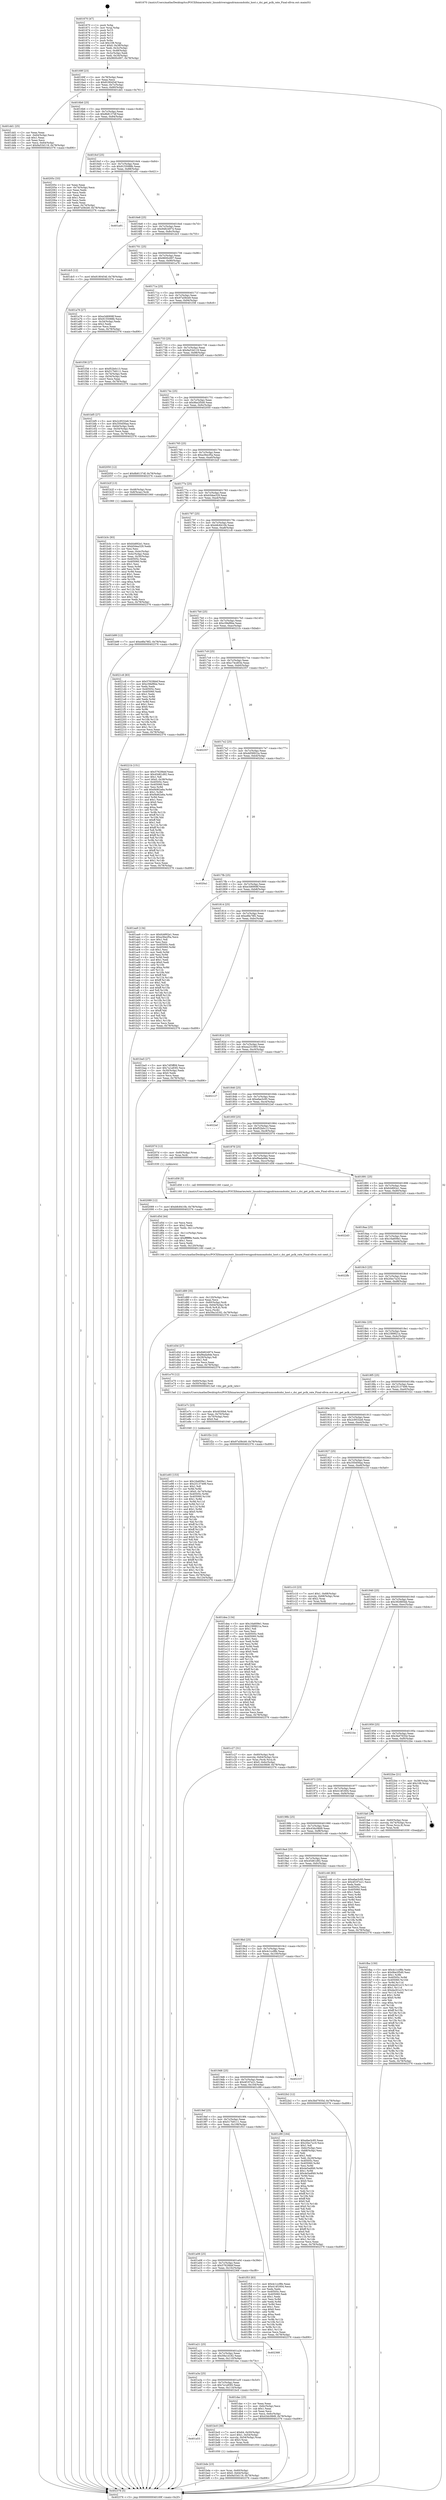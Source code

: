 digraph "0x401670" {
  label = "0x401670 (/mnt/c/Users/mathe/Desktop/tcc/POCII/binaries/extr_linuxdriversgpudrmmsmdsidsi_host.c_dsi_get_pclk_rate_Final-ollvm.out::main(0))"
  labelloc = "t"
  node[shape=record]

  Entry [label="",width=0.3,height=0.3,shape=circle,fillcolor=black,style=filled]
  "0x40169f" [label="{
     0x40169f [23]\l
     | [instrs]\l
     &nbsp;&nbsp;0x40169f \<+3\>: mov -0x78(%rbp),%eax\l
     &nbsp;&nbsp;0x4016a2 \<+2\>: mov %eax,%ecx\l
     &nbsp;&nbsp;0x4016a4 \<+6\>: sub $0x8180454f,%ecx\l
     &nbsp;&nbsp;0x4016aa \<+3\>: mov %eax,-0x7c(%rbp)\l
     &nbsp;&nbsp;0x4016ad \<+3\>: mov %ecx,-0x80(%rbp)\l
     &nbsp;&nbsp;0x4016b0 \<+6\>: je 0000000000401dd1 \<main+0x761\>\l
  }"]
  "0x401dd1" [label="{
     0x401dd1 [25]\l
     | [instrs]\l
     &nbsp;&nbsp;0x401dd1 \<+2\>: xor %eax,%eax\l
     &nbsp;&nbsp;0x401dd3 \<+3\>: mov -0x64(%rbp),%ecx\l
     &nbsp;&nbsp;0x401dd6 \<+3\>: sub $0x1,%eax\l
     &nbsp;&nbsp;0x401dd9 \<+2\>: sub %eax,%ecx\l
     &nbsp;&nbsp;0x401ddb \<+3\>: mov %ecx,-0x64(%rbp)\l
     &nbsp;&nbsp;0x401dde \<+7\>: movl $0x9a53d119,-0x78(%rbp)\l
     &nbsp;&nbsp;0x401de5 \<+5\>: jmp 0000000000402376 \<main+0xd06\>\l
  }"]
  "0x4016b6" [label="{
     0x4016b6 [25]\l
     | [instrs]\l
     &nbsp;&nbsp;0x4016b6 \<+5\>: jmp 00000000004016bb \<main+0x4b\>\l
     &nbsp;&nbsp;0x4016bb \<+3\>: mov -0x7c(%rbp),%eax\l
     &nbsp;&nbsp;0x4016be \<+5\>: sub $0x8b8137df,%eax\l
     &nbsp;&nbsp;0x4016c3 \<+6\>: mov %eax,-0x84(%rbp)\l
     &nbsp;&nbsp;0x4016c9 \<+6\>: je 000000000040205c \<main+0x9ec\>\l
  }"]
  Exit [label="",width=0.3,height=0.3,shape=circle,fillcolor=black,style=filled,peripheries=2]
  "0x40205c" [label="{
     0x40205c [33]\l
     | [instrs]\l
     &nbsp;&nbsp;0x40205c \<+2\>: xor %eax,%eax\l
     &nbsp;&nbsp;0x40205e \<+3\>: mov -0x74(%rbp),%ecx\l
     &nbsp;&nbsp;0x402061 \<+2\>: mov %eax,%edx\l
     &nbsp;&nbsp;0x402063 \<+2\>: sub %ecx,%edx\l
     &nbsp;&nbsp;0x402065 \<+2\>: mov %eax,%ecx\l
     &nbsp;&nbsp;0x402067 \<+3\>: sub $0x1,%ecx\l
     &nbsp;&nbsp;0x40206a \<+2\>: add %ecx,%edx\l
     &nbsp;&nbsp;0x40206c \<+2\>: sub %edx,%eax\l
     &nbsp;&nbsp;0x40206e \<+3\>: mov %eax,-0x74(%rbp)\l
     &nbsp;&nbsp;0x402071 \<+7\>: movl $0x97a58cb9,-0x78(%rbp)\l
     &nbsp;&nbsp;0x402078 \<+5\>: jmp 0000000000402376 \<main+0xd06\>\l
  }"]
  "0x4016cf" [label="{
     0x4016cf [25]\l
     | [instrs]\l
     &nbsp;&nbsp;0x4016cf \<+5\>: jmp 00000000004016d4 \<main+0x64\>\l
     &nbsp;&nbsp;0x4016d4 \<+3\>: mov -0x7c(%rbp),%eax\l
     &nbsp;&nbsp;0x4016d7 \<+5\>: sub $0x9155088b,%eax\l
     &nbsp;&nbsp;0x4016dc \<+6\>: mov %eax,-0x88(%rbp)\l
     &nbsp;&nbsp;0x4016e2 \<+6\>: je 0000000000401a91 \<main+0x421\>\l
  }"]
  "0x402089" [label="{
     0x402089 [12]\l
     | [instrs]\l
     &nbsp;&nbsp;0x402089 \<+7\>: movl $0xb8c8410b,-0x78(%rbp)\l
     &nbsp;&nbsp;0x402090 \<+5\>: jmp 0000000000402376 \<main+0xd06\>\l
  }"]
  "0x401a91" [label="{
     0x401a91\l
  }", style=dashed]
  "0x4016e8" [label="{
     0x4016e8 [25]\l
     | [instrs]\l
     &nbsp;&nbsp;0x4016e8 \<+5\>: jmp 00000000004016ed \<main+0x7d\>\l
     &nbsp;&nbsp;0x4016ed \<+3\>: mov -0x7c(%rbp),%eax\l
     &nbsp;&nbsp;0x4016f0 \<+5\>: sub $0x94824974,%eax\l
     &nbsp;&nbsp;0x4016f5 \<+6\>: mov %eax,-0x8c(%rbp)\l
     &nbsp;&nbsp;0x4016fb \<+6\>: je 0000000000401dc5 \<main+0x755\>\l
  }"]
  "0x401fba" [label="{
     0x401fba [150]\l
     | [instrs]\l
     &nbsp;&nbsp;0x401fba \<+5\>: mov $0x4c1ccf8b,%edx\l
     &nbsp;&nbsp;0x401fbf \<+5\>: mov $0x9be2f5d0,%esi\l
     &nbsp;&nbsp;0x401fc4 \<+3\>: mov $0x1,%r8b\l
     &nbsp;&nbsp;0x401fc7 \<+8\>: mov 0x40505c,%r9d\l
     &nbsp;&nbsp;0x401fcf \<+8\>: mov 0x405060,%r10d\l
     &nbsp;&nbsp;0x401fd7 \<+3\>: mov %r9d,%r11d\l
     &nbsp;&nbsp;0x401fda \<+7\>: add $0xda261e15,%r11d\l
     &nbsp;&nbsp;0x401fe1 \<+4\>: sub $0x1,%r11d\l
     &nbsp;&nbsp;0x401fe5 \<+7\>: sub $0xda261e15,%r11d\l
     &nbsp;&nbsp;0x401fec \<+4\>: imul %r11d,%r9d\l
     &nbsp;&nbsp;0x401ff0 \<+4\>: and $0x1,%r9d\l
     &nbsp;&nbsp;0x401ff4 \<+4\>: cmp $0x0,%r9d\l
     &nbsp;&nbsp;0x401ff8 \<+3\>: sete %bl\l
     &nbsp;&nbsp;0x401ffb \<+4\>: cmp $0xa,%r10d\l
     &nbsp;&nbsp;0x401fff \<+4\>: setl %r14b\l
     &nbsp;&nbsp;0x402003 \<+3\>: mov %bl,%r15b\l
     &nbsp;&nbsp;0x402006 \<+4\>: xor $0xff,%r15b\l
     &nbsp;&nbsp;0x40200a \<+3\>: mov %r14b,%r12b\l
     &nbsp;&nbsp;0x40200d \<+4\>: xor $0xff,%r12b\l
     &nbsp;&nbsp;0x402011 \<+4\>: xor $0x1,%r8b\l
     &nbsp;&nbsp;0x402015 \<+3\>: mov %r15b,%r13b\l
     &nbsp;&nbsp;0x402018 \<+4\>: and $0xff,%r13b\l
     &nbsp;&nbsp;0x40201c \<+3\>: and %r8b,%bl\l
     &nbsp;&nbsp;0x40201f \<+3\>: mov %r12b,%al\l
     &nbsp;&nbsp;0x402022 \<+2\>: and $0xff,%al\l
     &nbsp;&nbsp;0x402024 \<+3\>: and %r8b,%r14b\l
     &nbsp;&nbsp;0x402027 \<+3\>: or %bl,%r13b\l
     &nbsp;&nbsp;0x40202a \<+3\>: or %r14b,%al\l
     &nbsp;&nbsp;0x40202d \<+3\>: xor %al,%r13b\l
     &nbsp;&nbsp;0x402030 \<+3\>: or %r12b,%r15b\l
     &nbsp;&nbsp;0x402033 \<+4\>: xor $0xff,%r15b\l
     &nbsp;&nbsp;0x402037 \<+4\>: or $0x1,%r8b\l
     &nbsp;&nbsp;0x40203b \<+3\>: and %r8b,%r15b\l
     &nbsp;&nbsp;0x40203e \<+3\>: or %r15b,%r13b\l
     &nbsp;&nbsp;0x402041 \<+4\>: test $0x1,%r13b\l
     &nbsp;&nbsp;0x402045 \<+3\>: cmovne %esi,%edx\l
     &nbsp;&nbsp;0x402048 \<+3\>: mov %edx,-0x78(%rbp)\l
     &nbsp;&nbsp;0x40204b \<+5\>: jmp 0000000000402376 \<main+0xd06\>\l
  }"]
  "0x401dc5" [label="{
     0x401dc5 [12]\l
     | [instrs]\l
     &nbsp;&nbsp;0x401dc5 \<+7\>: movl $0x8180454f,-0x78(%rbp)\l
     &nbsp;&nbsp;0x401dcc \<+5\>: jmp 0000000000402376 \<main+0xd06\>\l
  }"]
  "0x401701" [label="{
     0x401701 [25]\l
     | [instrs]\l
     &nbsp;&nbsp;0x401701 \<+5\>: jmp 0000000000401706 \<main+0x96\>\l
     &nbsp;&nbsp;0x401706 \<+3\>: mov -0x7c(%rbp),%eax\l
     &nbsp;&nbsp;0x401709 \<+5\>: sub $0x9600c697,%eax\l
     &nbsp;&nbsp;0x40170e \<+6\>: mov %eax,-0x90(%rbp)\l
     &nbsp;&nbsp;0x401714 \<+6\>: je 0000000000401a76 \<main+0x406\>\l
  }"]
  "0x401e93" [label="{
     0x401e93 [153]\l
     | [instrs]\l
     &nbsp;&nbsp;0x401e93 \<+5\>: mov $0x16a609e1,%esi\l
     &nbsp;&nbsp;0x401e98 \<+5\>: mov $0x25137499,%ecx\l
     &nbsp;&nbsp;0x401e9d \<+2\>: mov $0x1,%dl\l
     &nbsp;&nbsp;0x401e9f \<+3\>: xor %r8d,%r8d\l
     &nbsp;&nbsp;0x401ea2 \<+7\>: movl $0x0,-0x74(%rbp)\l
     &nbsp;&nbsp;0x401ea9 \<+8\>: mov 0x40505c,%r9d\l
     &nbsp;&nbsp;0x401eb1 \<+8\>: mov 0x405060,%r10d\l
     &nbsp;&nbsp;0x401eb9 \<+4\>: sub $0x1,%r8d\l
     &nbsp;&nbsp;0x401ebd \<+3\>: mov %r9d,%r11d\l
     &nbsp;&nbsp;0x401ec0 \<+3\>: add %r8d,%r11d\l
     &nbsp;&nbsp;0x401ec3 \<+4\>: imul %r11d,%r9d\l
     &nbsp;&nbsp;0x401ec7 \<+4\>: and $0x1,%r9d\l
     &nbsp;&nbsp;0x401ecb \<+4\>: cmp $0x0,%r9d\l
     &nbsp;&nbsp;0x401ecf \<+3\>: sete %bl\l
     &nbsp;&nbsp;0x401ed2 \<+4\>: cmp $0xa,%r10d\l
     &nbsp;&nbsp;0x401ed6 \<+4\>: setl %r14b\l
     &nbsp;&nbsp;0x401eda \<+3\>: mov %bl,%r15b\l
     &nbsp;&nbsp;0x401edd \<+4\>: xor $0xff,%r15b\l
     &nbsp;&nbsp;0x401ee1 \<+3\>: mov %r14b,%r12b\l
     &nbsp;&nbsp;0x401ee4 \<+4\>: xor $0xff,%r12b\l
     &nbsp;&nbsp;0x401ee8 \<+3\>: xor $0x0,%dl\l
     &nbsp;&nbsp;0x401eeb \<+3\>: mov %r15b,%r13b\l
     &nbsp;&nbsp;0x401eee \<+4\>: and $0x0,%r13b\l
     &nbsp;&nbsp;0x401ef2 \<+2\>: and %dl,%bl\l
     &nbsp;&nbsp;0x401ef4 \<+3\>: mov %r12b,%dil\l
     &nbsp;&nbsp;0x401ef7 \<+4\>: and $0x0,%dil\l
     &nbsp;&nbsp;0x401efb \<+3\>: and %dl,%r14b\l
     &nbsp;&nbsp;0x401efe \<+3\>: or %bl,%r13b\l
     &nbsp;&nbsp;0x401f01 \<+3\>: or %r14b,%dil\l
     &nbsp;&nbsp;0x401f04 \<+3\>: xor %dil,%r13b\l
     &nbsp;&nbsp;0x401f07 \<+3\>: or %r12b,%r15b\l
     &nbsp;&nbsp;0x401f0a \<+4\>: xor $0xff,%r15b\l
     &nbsp;&nbsp;0x401f0e \<+3\>: or $0x0,%dl\l
     &nbsp;&nbsp;0x401f11 \<+3\>: and %dl,%r15b\l
     &nbsp;&nbsp;0x401f14 \<+3\>: or %r15b,%r13b\l
     &nbsp;&nbsp;0x401f17 \<+4\>: test $0x1,%r13b\l
     &nbsp;&nbsp;0x401f1b \<+3\>: cmovne %ecx,%esi\l
     &nbsp;&nbsp;0x401f1e \<+3\>: mov %esi,-0x78(%rbp)\l
     &nbsp;&nbsp;0x401f21 \<+6\>: mov %eax,-0x124(%rbp)\l
     &nbsp;&nbsp;0x401f27 \<+5\>: jmp 0000000000402376 \<main+0xd06\>\l
  }"]
  "0x401a76" [label="{
     0x401a76 [27]\l
     | [instrs]\l
     &nbsp;&nbsp;0x401a76 \<+5\>: mov $0xe3d6908f,%eax\l
     &nbsp;&nbsp;0x401a7b \<+5\>: mov $0x9155088b,%ecx\l
     &nbsp;&nbsp;0x401a80 \<+3\>: mov -0x34(%rbp),%edx\l
     &nbsp;&nbsp;0x401a83 \<+3\>: cmp $0x2,%edx\l
     &nbsp;&nbsp;0x401a86 \<+3\>: cmovne %ecx,%eax\l
     &nbsp;&nbsp;0x401a89 \<+3\>: mov %eax,-0x78(%rbp)\l
     &nbsp;&nbsp;0x401a8c \<+5\>: jmp 0000000000402376 \<main+0xd06\>\l
  }"]
  "0x40171a" [label="{
     0x40171a [25]\l
     | [instrs]\l
     &nbsp;&nbsp;0x40171a \<+5\>: jmp 000000000040171f \<main+0xaf\>\l
     &nbsp;&nbsp;0x40171f \<+3\>: mov -0x7c(%rbp),%eax\l
     &nbsp;&nbsp;0x401722 \<+5\>: sub $0x97a58cb9,%eax\l
     &nbsp;&nbsp;0x401727 \<+6\>: mov %eax,-0x94(%rbp)\l
     &nbsp;&nbsp;0x40172d \<+6\>: je 0000000000401f38 \<main+0x8c8\>\l
  }"]
  "0x402376" [label="{
     0x402376 [5]\l
     | [instrs]\l
     &nbsp;&nbsp;0x402376 \<+5\>: jmp 000000000040169f \<main+0x2f\>\l
  }"]
  "0x401670" [label="{
     0x401670 [47]\l
     | [instrs]\l
     &nbsp;&nbsp;0x401670 \<+1\>: push %rbp\l
     &nbsp;&nbsp;0x401671 \<+3\>: mov %rsp,%rbp\l
     &nbsp;&nbsp;0x401674 \<+2\>: push %r15\l
     &nbsp;&nbsp;0x401676 \<+2\>: push %r14\l
     &nbsp;&nbsp;0x401678 \<+2\>: push %r13\l
     &nbsp;&nbsp;0x40167a \<+2\>: push %r12\l
     &nbsp;&nbsp;0x40167c \<+1\>: push %rbx\l
     &nbsp;&nbsp;0x40167d \<+7\>: sub $0x108,%rsp\l
     &nbsp;&nbsp;0x401684 \<+7\>: movl $0x0,-0x38(%rbp)\l
     &nbsp;&nbsp;0x40168b \<+3\>: mov %edi,-0x3c(%rbp)\l
     &nbsp;&nbsp;0x40168e \<+4\>: mov %rsi,-0x48(%rbp)\l
     &nbsp;&nbsp;0x401692 \<+3\>: mov -0x3c(%rbp),%edi\l
     &nbsp;&nbsp;0x401695 \<+3\>: mov %edi,-0x34(%rbp)\l
     &nbsp;&nbsp;0x401698 \<+7\>: movl $0x9600c697,-0x78(%rbp)\l
  }"]
  "0x401e7c" [label="{
     0x401e7c [23]\l
     | [instrs]\l
     &nbsp;&nbsp;0x401e7c \<+10\>: movabs $0x4030b6,%rdi\l
     &nbsp;&nbsp;0x401e86 \<+3\>: mov %eax,-0x70(%rbp)\l
     &nbsp;&nbsp;0x401e89 \<+3\>: mov -0x70(%rbp),%esi\l
     &nbsp;&nbsp;0x401e8c \<+2\>: mov $0x0,%al\l
     &nbsp;&nbsp;0x401e8e \<+5\>: call 0000000000401040 \<printf@plt\>\l
     | [calls]\l
     &nbsp;&nbsp;0x401040 \{1\} (unknown)\l
  }"]
  "0x401f38" [label="{
     0x401f38 [27]\l
     | [instrs]\l
     &nbsp;&nbsp;0x401f38 \<+5\>: mov $0xf52b0c13,%eax\l
     &nbsp;&nbsp;0x401f3d \<+5\>: mov $0x517b9111,%ecx\l
     &nbsp;&nbsp;0x401f42 \<+3\>: mov -0x74(%rbp),%edx\l
     &nbsp;&nbsp;0x401f45 \<+3\>: cmp -0x54(%rbp),%edx\l
     &nbsp;&nbsp;0x401f48 \<+3\>: cmovl %ecx,%eax\l
     &nbsp;&nbsp;0x401f4b \<+3\>: mov %eax,-0x78(%rbp)\l
     &nbsp;&nbsp;0x401f4e \<+5\>: jmp 0000000000402376 \<main+0xd06\>\l
  }"]
  "0x401733" [label="{
     0x401733 [25]\l
     | [instrs]\l
     &nbsp;&nbsp;0x401733 \<+5\>: jmp 0000000000401738 \<main+0xc8\>\l
     &nbsp;&nbsp;0x401738 \<+3\>: mov -0x7c(%rbp),%eax\l
     &nbsp;&nbsp;0x40173b \<+5\>: sub $0x9a53d119,%eax\l
     &nbsp;&nbsp;0x401740 \<+6\>: mov %eax,-0x98(%rbp)\l
     &nbsp;&nbsp;0x401746 \<+6\>: je 0000000000401bf5 \<main+0x585\>\l
  }"]
  "0x401d89" [label="{
     0x401d89 [35]\l
     | [instrs]\l
     &nbsp;&nbsp;0x401d89 \<+6\>: mov -0x120(%rbp),%ecx\l
     &nbsp;&nbsp;0x401d8f \<+3\>: imul %eax,%ecx\l
     &nbsp;&nbsp;0x401d92 \<+4\>: mov -0x60(%rbp),%rdi\l
     &nbsp;&nbsp;0x401d96 \<+4\>: movslq -0x64(%rbp),%r8\l
     &nbsp;&nbsp;0x401d9a \<+4\>: mov (%rdi,%r8,8),%rdi\l
     &nbsp;&nbsp;0x401d9e \<+2\>: mov %ecx,(%rdi)\l
     &nbsp;&nbsp;0x401da0 \<+7\>: movl $0x59a1d182,-0x78(%rbp)\l
     &nbsp;&nbsp;0x401da7 \<+5\>: jmp 0000000000402376 \<main+0xd06\>\l
  }"]
  "0x401bf5" [label="{
     0x401bf5 [27]\l
     | [instrs]\l
     &nbsp;&nbsp;0x401bf5 \<+5\>: mov $0x2c9532e6,%eax\l
     &nbsp;&nbsp;0x401bfa \<+5\>: mov $0x350d56aa,%ecx\l
     &nbsp;&nbsp;0x401bff \<+3\>: mov -0x64(%rbp),%edx\l
     &nbsp;&nbsp;0x401c02 \<+3\>: cmp -0x54(%rbp),%edx\l
     &nbsp;&nbsp;0x401c05 \<+3\>: cmovl %ecx,%eax\l
     &nbsp;&nbsp;0x401c08 \<+3\>: mov %eax,-0x78(%rbp)\l
     &nbsp;&nbsp;0x401c0b \<+5\>: jmp 0000000000402376 \<main+0xd06\>\l
  }"]
  "0x40174c" [label="{
     0x40174c [25]\l
     | [instrs]\l
     &nbsp;&nbsp;0x40174c \<+5\>: jmp 0000000000401751 \<main+0xe1\>\l
     &nbsp;&nbsp;0x401751 \<+3\>: mov -0x7c(%rbp),%eax\l
     &nbsp;&nbsp;0x401754 \<+5\>: sub $0x9be2f5d0,%eax\l
     &nbsp;&nbsp;0x401759 \<+6\>: mov %eax,-0x9c(%rbp)\l
     &nbsp;&nbsp;0x40175f \<+6\>: je 0000000000402050 \<main+0x9e0\>\l
  }"]
  "0x401d5d" [label="{
     0x401d5d [44]\l
     | [instrs]\l
     &nbsp;&nbsp;0x401d5d \<+2\>: xor %ecx,%ecx\l
     &nbsp;&nbsp;0x401d5f \<+5\>: mov $0x2,%edx\l
     &nbsp;&nbsp;0x401d64 \<+6\>: mov %edx,-0x11c(%rbp)\l
     &nbsp;&nbsp;0x401d6a \<+1\>: cltd\l
     &nbsp;&nbsp;0x401d6b \<+6\>: mov -0x11c(%rbp),%esi\l
     &nbsp;&nbsp;0x401d71 \<+2\>: idiv %esi\l
     &nbsp;&nbsp;0x401d73 \<+6\>: imul $0xfffffffe,%edx,%edx\l
     &nbsp;&nbsp;0x401d79 \<+3\>: sub $0x1,%ecx\l
     &nbsp;&nbsp;0x401d7c \<+2\>: sub %ecx,%edx\l
     &nbsp;&nbsp;0x401d7e \<+6\>: mov %edx,-0x120(%rbp)\l
     &nbsp;&nbsp;0x401d84 \<+5\>: call 0000000000401160 \<next_i\>\l
     | [calls]\l
     &nbsp;&nbsp;0x401160 \{1\} (/mnt/c/Users/mathe/Desktop/tcc/POCII/binaries/extr_linuxdriversgpudrmmsmdsidsi_host.c_dsi_get_pclk_rate_Final-ollvm.out::next_i)\l
  }"]
  "0x402050" [label="{
     0x402050 [12]\l
     | [instrs]\l
     &nbsp;&nbsp;0x402050 \<+7\>: movl $0x8b8137df,-0x78(%rbp)\l
     &nbsp;&nbsp;0x402057 \<+5\>: jmp 0000000000402376 \<main+0xd06\>\l
  }"]
  "0x401765" [label="{
     0x401765 [25]\l
     | [instrs]\l
     &nbsp;&nbsp;0x401765 \<+5\>: jmp 000000000040176a \<main+0xfa\>\l
     &nbsp;&nbsp;0x40176a \<+3\>: mov -0x7c(%rbp),%eax\l
     &nbsp;&nbsp;0x40176d \<+5\>: sub $0xa36ecf5a,%eax\l
     &nbsp;&nbsp;0x401772 \<+6\>: mov %eax,-0xa0(%rbp)\l
     &nbsp;&nbsp;0x401778 \<+6\>: je 0000000000401b2f \<main+0x4bf\>\l
  }"]
  "0x401c27" [label="{
     0x401c27 [31]\l
     | [instrs]\l
     &nbsp;&nbsp;0x401c27 \<+4\>: mov -0x60(%rbp),%rdi\l
     &nbsp;&nbsp;0x401c2b \<+4\>: movslq -0x64(%rbp),%rcx\l
     &nbsp;&nbsp;0x401c2f \<+4\>: mov %rax,(%rdi,%rcx,8)\l
     &nbsp;&nbsp;0x401c33 \<+7\>: movl $0x0,-0x6c(%rbp)\l
     &nbsp;&nbsp;0x401c3a \<+7\>: movl $0x43dc08d9,-0x78(%rbp)\l
     &nbsp;&nbsp;0x401c41 \<+5\>: jmp 0000000000402376 \<main+0xd06\>\l
  }"]
  "0x401b2f" [label="{
     0x401b2f [13]\l
     | [instrs]\l
     &nbsp;&nbsp;0x401b2f \<+4\>: mov -0x48(%rbp),%rax\l
     &nbsp;&nbsp;0x401b33 \<+4\>: mov 0x8(%rax),%rdi\l
     &nbsp;&nbsp;0x401b37 \<+5\>: call 0000000000401060 \<atoi@plt\>\l
     | [calls]\l
     &nbsp;&nbsp;0x401060 \{1\} (unknown)\l
  }"]
  "0x40177e" [label="{
     0x40177e [25]\l
     | [instrs]\l
     &nbsp;&nbsp;0x40177e \<+5\>: jmp 0000000000401783 \<main+0x113\>\l
     &nbsp;&nbsp;0x401783 \<+3\>: mov -0x7c(%rbp),%eax\l
     &nbsp;&nbsp;0x401786 \<+5\>: sub $0xb5dea329,%eax\l
     &nbsp;&nbsp;0x40178b \<+6\>: mov %eax,-0xa4(%rbp)\l
     &nbsp;&nbsp;0x401791 \<+6\>: je 0000000000401b99 \<main+0x529\>\l
  }"]
  "0x401bde" [label="{
     0x401bde [23]\l
     | [instrs]\l
     &nbsp;&nbsp;0x401bde \<+4\>: mov %rax,-0x60(%rbp)\l
     &nbsp;&nbsp;0x401be2 \<+7\>: movl $0x0,-0x64(%rbp)\l
     &nbsp;&nbsp;0x401be9 \<+7\>: movl $0x9a53d119,-0x78(%rbp)\l
     &nbsp;&nbsp;0x401bf0 \<+5\>: jmp 0000000000402376 \<main+0xd06\>\l
  }"]
  "0x401b99" [label="{
     0x401b99 [12]\l
     | [instrs]\l
     &nbsp;&nbsp;0x401b99 \<+7\>: movl $0xe8fa78f2,-0x78(%rbp)\l
     &nbsp;&nbsp;0x401ba0 \<+5\>: jmp 0000000000402376 \<main+0xd06\>\l
  }"]
  "0x401797" [label="{
     0x401797 [25]\l
     | [instrs]\l
     &nbsp;&nbsp;0x401797 \<+5\>: jmp 000000000040179c \<main+0x12c\>\l
     &nbsp;&nbsp;0x40179c \<+3\>: mov -0x7c(%rbp),%eax\l
     &nbsp;&nbsp;0x40179f \<+5\>: sub $0xb8c8410b,%eax\l
     &nbsp;&nbsp;0x4017a4 \<+6\>: mov %eax,-0xa8(%rbp)\l
     &nbsp;&nbsp;0x4017aa \<+6\>: je 00000000004021c8 \<main+0xb58\>\l
  }"]
  "0x401a53" [label="{
     0x401a53\l
  }", style=dashed]
  "0x4021c8" [label="{
     0x4021c8 [83]\l
     | [instrs]\l
     &nbsp;&nbsp;0x4021c8 \<+5\>: mov $0x57629bbf,%eax\l
     &nbsp;&nbsp;0x4021cd \<+5\>: mov $0xc58ef6be,%ecx\l
     &nbsp;&nbsp;0x4021d2 \<+2\>: xor %edx,%edx\l
     &nbsp;&nbsp;0x4021d4 \<+7\>: mov 0x40505c,%esi\l
     &nbsp;&nbsp;0x4021db \<+7\>: mov 0x405060,%edi\l
     &nbsp;&nbsp;0x4021e2 \<+3\>: sub $0x1,%edx\l
     &nbsp;&nbsp;0x4021e5 \<+3\>: mov %esi,%r8d\l
     &nbsp;&nbsp;0x4021e8 \<+3\>: add %edx,%r8d\l
     &nbsp;&nbsp;0x4021eb \<+4\>: imul %r8d,%esi\l
     &nbsp;&nbsp;0x4021ef \<+3\>: and $0x1,%esi\l
     &nbsp;&nbsp;0x4021f2 \<+3\>: cmp $0x0,%esi\l
     &nbsp;&nbsp;0x4021f5 \<+4\>: sete %r9b\l
     &nbsp;&nbsp;0x4021f9 \<+3\>: cmp $0xa,%edi\l
     &nbsp;&nbsp;0x4021fc \<+4\>: setl %r10b\l
     &nbsp;&nbsp;0x402200 \<+3\>: mov %r9b,%r11b\l
     &nbsp;&nbsp;0x402203 \<+3\>: and %r10b,%r11b\l
     &nbsp;&nbsp;0x402206 \<+3\>: xor %r10b,%r9b\l
     &nbsp;&nbsp;0x402209 \<+3\>: or %r9b,%r11b\l
     &nbsp;&nbsp;0x40220c \<+4\>: test $0x1,%r11b\l
     &nbsp;&nbsp;0x402210 \<+3\>: cmovne %ecx,%eax\l
     &nbsp;&nbsp;0x402213 \<+3\>: mov %eax,-0x78(%rbp)\l
     &nbsp;&nbsp;0x402216 \<+5\>: jmp 0000000000402376 \<main+0xd06\>\l
  }"]
  "0x4017b0" [label="{
     0x4017b0 [25]\l
     | [instrs]\l
     &nbsp;&nbsp;0x4017b0 \<+5\>: jmp 00000000004017b5 \<main+0x145\>\l
     &nbsp;&nbsp;0x4017b5 \<+3\>: mov -0x7c(%rbp),%eax\l
     &nbsp;&nbsp;0x4017b8 \<+5\>: sub $0xc58ef6be,%eax\l
     &nbsp;&nbsp;0x4017bd \<+6\>: mov %eax,-0xac(%rbp)\l
     &nbsp;&nbsp;0x4017c3 \<+6\>: je 000000000040221b \<main+0xbab\>\l
  }"]
  "0x401bc0" [label="{
     0x401bc0 [30]\l
     | [instrs]\l
     &nbsp;&nbsp;0x401bc0 \<+7\>: movl $0x64,-0x50(%rbp)\l
     &nbsp;&nbsp;0x401bc7 \<+7\>: movl $0x1,-0x54(%rbp)\l
     &nbsp;&nbsp;0x401bce \<+4\>: movslq -0x54(%rbp),%rax\l
     &nbsp;&nbsp;0x401bd2 \<+4\>: shl $0x3,%rax\l
     &nbsp;&nbsp;0x401bd6 \<+3\>: mov %rax,%rdi\l
     &nbsp;&nbsp;0x401bd9 \<+5\>: call 0000000000401050 \<malloc@plt\>\l
     | [calls]\l
     &nbsp;&nbsp;0x401050 \{1\} (unknown)\l
  }"]
  "0x40221b" [label="{
     0x40221b [151]\l
     | [instrs]\l
     &nbsp;&nbsp;0x40221b \<+5\>: mov $0x57629bbf,%eax\l
     &nbsp;&nbsp;0x402220 \<+5\>: mov $0x45d61d92,%ecx\l
     &nbsp;&nbsp;0x402225 \<+2\>: mov $0x1,%dl\l
     &nbsp;&nbsp;0x402227 \<+7\>: movl $0x0,-0x38(%rbp)\l
     &nbsp;&nbsp;0x40222e \<+7\>: mov 0x40505c,%esi\l
     &nbsp;&nbsp;0x402235 \<+7\>: mov 0x405060,%edi\l
     &nbsp;&nbsp;0x40223c \<+3\>: mov %esi,%r8d\l
     &nbsp;&nbsp;0x40223f \<+7\>: add $0xf4d62a6a,%r8d\l
     &nbsp;&nbsp;0x402246 \<+4\>: sub $0x1,%r8d\l
     &nbsp;&nbsp;0x40224a \<+7\>: sub $0xf4d62a6a,%r8d\l
     &nbsp;&nbsp;0x402251 \<+4\>: imul %r8d,%esi\l
     &nbsp;&nbsp;0x402255 \<+3\>: and $0x1,%esi\l
     &nbsp;&nbsp;0x402258 \<+3\>: cmp $0x0,%esi\l
     &nbsp;&nbsp;0x40225b \<+4\>: sete %r9b\l
     &nbsp;&nbsp;0x40225f \<+3\>: cmp $0xa,%edi\l
     &nbsp;&nbsp;0x402262 \<+4\>: setl %r10b\l
     &nbsp;&nbsp;0x402266 \<+3\>: mov %r9b,%r11b\l
     &nbsp;&nbsp;0x402269 \<+4\>: xor $0xff,%r11b\l
     &nbsp;&nbsp;0x40226d \<+3\>: mov %r10b,%bl\l
     &nbsp;&nbsp;0x402270 \<+3\>: xor $0xff,%bl\l
     &nbsp;&nbsp;0x402273 \<+3\>: xor $0x1,%dl\l
     &nbsp;&nbsp;0x402276 \<+3\>: mov %r11b,%r14b\l
     &nbsp;&nbsp;0x402279 \<+4\>: and $0xff,%r14b\l
     &nbsp;&nbsp;0x40227d \<+3\>: and %dl,%r9b\l
     &nbsp;&nbsp;0x402280 \<+3\>: mov %bl,%r15b\l
     &nbsp;&nbsp;0x402283 \<+4\>: and $0xff,%r15b\l
     &nbsp;&nbsp;0x402287 \<+3\>: and %dl,%r10b\l
     &nbsp;&nbsp;0x40228a \<+3\>: or %r9b,%r14b\l
     &nbsp;&nbsp;0x40228d \<+3\>: or %r10b,%r15b\l
     &nbsp;&nbsp;0x402290 \<+3\>: xor %r15b,%r14b\l
     &nbsp;&nbsp;0x402293 \<+3\>: or %bl,%r11b\l
     &nbsp;&nbsp;0x402296 \<+4\>: xor $0xff,%r11b\l
     &nbsp;&nbsp;0x40229a \<+3\>: or $0x1,%dl\l
     &nbsp;&nbsp;0x40229d \<+3\>: and %dl,%r11b\l
     &nbsp;&nbsp;0x4022a0 \<+3\>: or %r11b,%r14b\l
     &nbsp;&nbsp;0x4022a3 \<+4\>: test $0x1,%r14b\l
     &nbsp;&nbsp;0x4022a7 \<+3\>: cmovne %ecx,%eax\l
     &nbsp;&nbsp;0x4022aa \<+3\>: mov %eax,-0x78(%rbp)\l
     &nbsp;&nbsp;0x4022ad \<+5\>: jmp 0000000000402376 \<main+0xd06\>\l
  }"]
  "0x4017c9" [label="{
     0x4017c9 [25]\l
     | [instrs]\l
     &nbsp;&nbsp;0x4017c9 \<+5\>: jmp 00000000004017ce \<main+0x15e\>\l
     &nbsp;&nbsp;0x4017ce \<+3\>: mov -0x7c(%rbp),%eax\l
     &nbsp;&nbsp;0x4017d1 \<+5\>: sub $0xc74cd03e,%eax\l
     &nbsp;&nbsp;0x4017d6 \<+6\>: mov %eax,-0xb0(%rbp)\l
     &nbsp;&nbsp;0x4017dc \<+6\>: je 0000000000402357 \<main+0xce7\>\l
  }"]
  "0x401a3a" [label="{
     0x401a3a [25]\l
     | [instrs]\l
     &nbsp;&nbsp;0x401a3a \<+5\>: jmp 0000000000401a3f \<main+0x3cf\>\l
     &nbsp;&nbsp;0x401a3f \<+3\>: mov -0x7c(%rbp),%eax\l
     &nbsp;&nbsp;0x401a42 \<+5\>: sub $0x7a1a93f2,%eax\l
     &nbsp;&nbsp;0x401a47 \<+6\>: mov %eax,-0x114(%rbp)\l
     &nbsp;&nbsp;0x401a4d \<+6\>: je 0000000000401bc0 \<main+0x550\>\l
  }"]
  "0x402357" [label="{
     0x402357\l
  }", style=dashed]
  "0x4017e2" [label="{
     0x4017e2 [25]\l
     | [instrs]\l
     &nbsp;&nbsp;0x4017e2 \<+5\>: jmp 00000000004017e7 \<main+0x177\>\l
     &nbsp;&nbsp;0x4017e7 \<+3\>: mov -0x7c(%rbp),%eax\l
     &nbsp;&nbsp;0x4017ea \<+5\>: sub $0xdd58922a,%eax\l
     &nbsp;&nbsp;0x4017ef \<+6\>: mov %eax,-0xb4(%rbp)\l
     &nbsp;&nbsp;0x4017f5 \<+6\>: je 00000000004020a1 \<main+0xa31\>\l
  }"]
  "0x401dac" [label="{
     0x401dac [25]\l
     | [instrs]\l
     &nbsp;&nbsp;0x401dac \<+2\>: xor %eax,%eax\l
     &nbsp;&nbsp;0x401dae \<+3\>: mov -0x6c(%rbp),%ecx\l
     &nbsp;&nbsp;0x401db1 \<+3\>: sub $0x1,%eax\l
     &nbsp;&nbsp;0x401db4 \<+2\>: sub %eax,%ecx\l
     &nbsp;&nbsp;0x401db6 \<+3\>: mov %ecx,-0x6c(%rbp)\l
     &nbsp;&nbsp;0x401db9 \<+7\>: movl $0x43dc08d9,-0x78(%rbp)\l
     &nbsp;&nbsp;0x401dc0 \<+5\>: jmp 0000000000402376 \<main+0xd06\>\l
  }"]
  "0x4020a1" [label="{
     0x4020a1\l
  }", style=dashed]
  "0x4017fb" [label="{
     0x4017fb [25]\l
     | [instrs]\l
     &nbsp;&nbsp;0x4017fb \<+5\>: jmp 0000000000401800 \<main+0x190\>\l
     &nbsp;&nbsp;0x401800 \<+3\>: mov -0x7c(%rbp),%eax\l
     &nbsp;&nbsp;0x401803 \<+5\>: sub $0xe3d6908f,%eax\l
     &nbsp;&nbsp;0x401808 \<+6\>: mov %eax,-0xb8(%rbp)\l
     &nbsp;&nbsp;0x40180e \<+6\>: je 0000000000401aa9 \<main+0x439\>\l
  }"]
  "0x401a21" [label="{
     0x401a21 [25]\l
     | [instrs]\l
     &nbsp;&nbsp;0x401a21 \<+5\>: jmp 0000000000401a26 \<main+0x3b6\>\l
     &nbsp;&nbsp;0x401a26 \<+3\>: mov -0x7c(%rbp),%eax\l
     &nbsp;&nbsp;0x401a29 \<+5\>: sub $0x59a1d182,%eax\l
     &nbsp;&nbsp;0x401a2e \<+6\>: mov %eax,-0x110(%rbp)\l
     &nbsp;&nbsp;0x401a34 \<+6\>: je 0000000000401dac \<main+0x73c\>\l
  }"]
  "0x401aa9" [label="{
     0x401aa9 [134]\l
     | [instrs]\l
     &nbsp;&nbsp;0x401aa9 \<+5\>: mov $0xfcb892e1,%eax\l
     &nbsp;&nbsp;0x401aae \<+5\>: mov $0xa36ecf5a,%ecx\l
     &nbsp;&nbsp;0x401ab3 \<+2\>: mov $0x1,%dl\l
     &nbsp;&nbsp;0x401ab5 \<+2\>: xor %esi,%esi\l
     &nbsp;&nbsp;0x401ab7 \<+7\>: mov 0x40505c,%edi\l
     &nbsp;&nbsp;0x401abe \<+8\>: mov 0x405060,%r8d\l
     &nbsp;&nbsp;0x401ac6 \<+3\>: sub $0x1,%esi\l
     &nbsp;&nbsp;0x401ac9 \<+3\>: mov %edi,%r9d\l
     &nbsp;&nbsp;0x401acc \<+3\>: add %esi,%r9d\l
     &nbsp;&nbsp;0x401acf \<+4\>: imul %r9d,%edi\l
     &nbsp;&nbsp;0x401ad3 \<+3\>: and $0x1,%edi\l
     &nbsp;&nbsp;0x401ad6 \<+3\>: cmp $0x0,%edi\l
     &nbsp;&nbsp;0x401ad9 \<+4\>: sete %r10b\l
     &nbsp;&nbsp;0x401add \<+4\>: cmp $0xa,%r8d\l
     &nbsp;&nbsp;0x401ae1 \<+4\>: setl %r11b\l
     &nbsp;&nbsp;0x401ae5 \<+3\>: mov %r10b,%bl\l
     &nbsp;&nbsp;0x401ae8 \<+3\>: xor $0xff,%bl\l
     &nbsp;&nbsp;0x401aeb \<+3\>: mov %r11b,%r14b\l
     &nbsp;&nbsp;0x401aee \<+4\>: xor $0xff,%r14b\l
     &nbsp;&nbsp;0x401af2 \<+3\>: xor $0x1,%dl\l
     &nbsp;&nbsp;0x401af5 \<+3\>: mov %bl,%r15b\l
     &nbsp;&nbsp;0x401af8 \<+4\>: and $0xff,%r15b\l
     &nbsp;&nbsp;0x401afc \<+3\>: and %dl,%r10b\l
     &nbsp;&nbsp;0x401aff \<+3\>: mov %r14b,%r12b\l
     &nbsp;&nbsp;0x401b02 \<+4\>: and $0xff,%r12b\l
     &nbsp;&nbsp;0x401b06 \<+3\>: and %dl,%r11b\l
     &nbsp;&nbsp;0x401b09 \<+3\>: or %r10b,%r15b\l
     &nbsp;&nbsp;0x401b0c \<+3\>: or %r11b,%r12b\l
     &nbsp;&nbsp;0x401b0f \<+3\>: xor %r12b,%r15b\l
     &nbsp;&nbsp;0x401b12 \<+3\>: or %r14b,%bl\l
     &nbsp;&nbsp;0x401b15 \<+3\>: xor $0xff,%bl\l
     &nbsp;&nbsp;0x401b18 \<+3\>: or $0x1,%dl\l
     &nbsp;&nbsp;0x401b1b \<+2\>: and %dl,%bl\l
     &nbsp;&nbsp;0x401b1d \<+3\>: or %bl,%r15b\l
     &nbsp;&nbsp;0x401b20 \<+4\>: test $0x1,%r15b\l
     &nbsp;&nbsp;0x401b24 \<+3\>: cmovne %ecx,%eax\l
     &nbsp;&nbsp;0x401b27 \<+3\>: mov %eax,-0x78(%rbp)\l
     &nbsp;&nbsp;0x401b2a \<+5\>: jmp 0000000000402376 \<main+0xd06\>\l
  }"]
  "0x401814" [label="{
     0x401814 [25]\l
     | [instrs]\l
     &nbsp;&nbsp;0x401814 \<+5\>: jmp 0000000000401819 \<main+0x1a9\>\l
     &nbsp;&nbsp;0x401819 \<+3\>: mov -0x7c(%rbp),%eax\l
     &nbsp;&nbsp;0x40181c \<+5\>: sub $0xe8fa78f2,%eax\l
     &nbsp;&nbsp;0x401821 \<+6\>: mov %eax,-0xbc(%rbp)\l
     &nbsp;&nbsp;0x401827 \<+6\>: je 0000000000401ba5 \<main+0x535\>\l
  }"]
  "0x401b3c" [label="{
     0x401b3c [93]\l
     | [instrs]\l
     &nbsp;&nbsp;0x401b3c \<+5\>: mov $0xfcb892e1,%ecx\l
     &nbsp;&nbsp;0x401b41 \<+5\>: mov $0xb5dea329,%edx\l
     &nbsp;&nbsp;0x401b46 \<+2\>: xor %esi,%esi\l
     &nbsp;&nbsp;0x401b48 \<+3\>: mov %eax,-0x4c(%rbp)\l
     &nbsp;&nbsp;0x401b4b \<+3\>: mov -0x4c(%rbp),%eax\l
     &nbsp;&nbsp;0x401b4e \<+3\>: mov %eax,-0x30(%rbp)\l
     &nbsp;&nbsp;0x401b51 \<+7\>: mov 0x40505c,%eax\l
     &nbsp;&nbsp;0x401b58 \<+8\>: mov 0x405060,%r8d\l
     &nbsp;&nbsp;0x401b60 \<+3\>: sub $0x1,%esi\l
     &nbsp;&nbsp;0x401b63 \<+3\>: mov %eax,%r9d\l
     &nbsp;&nbsp;0x401b66 \<+3\>: add %esi,%r9d\l
     &nbsp;&nbsp;0x401b69 \<+4\>: imul %r9d,%eax\l
     &nbsp;&nbsp;0x401b6d \<+3\>: and $0x1,%eax\l
     &nbsp;&nbsp;0x401b70 \<+3\>: cmp $0x0,%eax\l
     &nbsp;&nbsp;0x401b73 \<+4\>: sete %r10b\l
     &nbsp;&nbsp;0x401b77 \<+4\>: cmp $0xa,%r8d\l
     &nbsp;&nbsp;0x401b7b \<+4\>: setl %r11b\l
     &nbsp;&nbsp;0x401b7f \<+3\>: mov %r10b,%bl\l
     &nbsp;&nbsp;0x401b82 \<+3\>: and %r11b,%bl\l
     &nbsp;&nbsp;0x401b85 \<+3\>: xor %r11b,%r10b\l
     &nbsp;&nbsp;0x401b88 \<+3\>: or %r10b,%bl\l
     &nbsp;&nbsp;0x401b8b \<+3\>: test $0x1,%bl\l
     &nbsp;&nbsp;0x401b8e \<+3\>: cmovne %edx,%ecx\l
     &nbsp;&nbsp;0x401b91 \<+3\>: mov %ecx,-0x78(%rbp)\l
     &nbsp;&nbsp;0x401b94 \<+5\>: jmp 0000000000402376 \<main+0xd06\>\l
  }"]
  "0x402368" [label="{
     0x402368\l
  }", style=dashed]
  "0x401ba5" [label="{
     0x401ba5 [27]\l
     | [instrs]\l
     &nbsp;&nbsp;0x401ba5 \<+5\>: mov $0x7df3ff09,%eax\l
     &nbsp;&nbsp;0x401baa \<+5\>: mov $0x7a1a93f2,%ecx\l
     &nbsp;&nbsp;0x401baf \<+3\>: mov -0x30(%rbp),%edx\l
     &nbsp;&nbsp;0x401bb2 \<+3\>: cmp $0x0,%edx\l
     &nbsp;&nbsp;0x401bb5 \<+3\>: cmove %ecx,%eax\l
     &nbsp;&nbsp;0x401bb8 \<+3\>: mov %eax,-0x78(%rbp)\l
     &nbsp;&nbsp;0x401bbb \<+5\>: jmp 0000000000402376 \<main+0xd06\>\l
  }"]
  "0x40182d" [label="{
     0x40182d [25]\l
     | [instrs]\l
     &nbsp;&nbsp;0x40182d \<+5\>: jmp 0000000000401832 \<main+0x1c2\>\l
     &nbsp;&nbsp;0x401832 \<+3\>: mov -0x7c(%rbp),%eax\l
     &nbsp;&nbsp;0x401835 \<+5\>: sub $0xea231993,%eax\l
     &nbsp;&nbsp;0x40183a \<+6\>: mov %eax,-0xc0(%rbp)\l
     &nbsp;&nbsp;0x401840 \<+6\>: je 0000000000402127 \<main+0xab7\>\l
  }"]
  "0x401a08" [label="{
     0x401a08 [25]\l
     | [instrs]\l
     &nbsp;&nbsp;0x401a08 \<+5\>: jmp 0000000000401a0d \<main+0x39d\>\l
     &nbsp;&nbsp;0x401a0d \<+3\>: mov -0x7c(%rbp),%eax\l
     &nbsp;&nbsp;0x401a10 \<+5\>: sub $0x57629bbf,%eax\l
     &nbsp;&nbsp;0x401a15 \<+6\>: mov %eax,-0x10c(%rbp)\l
     &nbsp;&nbsp;0x401a1b \<+6\>: je 0000000000402368 \<main+0xcf8\>\l
  }"]
  "0x402127" [label="{
     0x402127\l
  }", style=dashed]
  "0x401846" [label="{
     0x401846 [25]\l
     | [instrs]\l
     &nbsp;&nbsp;0x401846 \<+5\>: jmp 000000000040184b \<main+0x1db\>\l
     &nbsp;&nbsp;0x40184b \<+3\>: mov -0x7c(%rbp),%eax\l
     &nbsp;&nbsp;0x40184e \<+5\>: sub $0xefae3c95,%eax\l
     &nbsp;&nbsp;0x401853 \<+6\>: mov %eax,-0xc4(%rbp)\l
     &nbsp;&nbsp;0x401859 \<+6\>: je 00000000004022ef \<main+0xc7f\>\l
  }"]
  "0x401f53" [label="{
     0x401f53 [83]\l
     | [instrs]\l
     &nbsp;&nbsp;0x401f53 \<+5\>: mov $0x4c1ccf8b,%eax\l
     &nbsp;&nbsp;0x401f58 \<+5\>: mov $0x414f1604,%ecx\l
     &nbsp;&nbsp;0x401f5d \<+2\>: xor %edx,%edx\l
     &nbsp;&nbsp;0x401f5f \<+7\>: mov 0x40505c,%esi\l
     &nbsp;&nbsp;0x401f66 \<+7\>: mov 0x405060,%edi\l
     &nbsp;&nbsp;0x401f6d \<+3\>: sub $0x1,%edx\l
     &nbsp;&nbsp;0x401f70 \<+3\>: mov %esi,%r8d\l
     &nbsp;&nbsp;0x401f73 \<+3\>: add %edx,%r8d\l
     &nbsp;&nbsp;0x401f76 \<+4\>: imul %r8d,%esi\l
     &nbsp;&nbsp;0x401f7a \<+3\>: and $0x1,%esi\l
     &nbsp;&nbsp;0x401f7d \<+3\>: cmp $0x0,%esi\l
     &nbsp;&nbsp;0x401f80 \<+4\>: sete %r9b\l
     &nbsp;&nbsp;0x401f84 \<+3\>: cmp $0xa,%edi\l
     &nbsp;&nbsp;0x401f87 \<+4\>: setl %r10b\l
     &nbsp;&nbsp;0x401f8b \<+3\>: mov %r9b,%r11b\l
     &nbsp;&nbsp;0x401f8e \<+3\>: and %r10b,%r11b\l
     &nbsp;&nbsp;0x401f91 \<+3\>: xor %r10b,%r9b\l
     &nbsp;&nbsp;0x401f94 \<+3\>: or %r9b,%r11b\l
     &nbsp;&nbsp;0x401f97 \<+4\>: test $0x1,%r11b\l
     &nbsp;&nbsp;0x401f9b \<+3\>: cmovne %ecx,%eax\l
     &nbsp;&nbsp;0x401f9e \<+3\>: mov %eax,-0x78(%rbp)\l
     &nbsp;&nbsp;0x401fa1 \<+5\>: jmp 0000000000402376 \<main+0xd06\>\l
  }"]
  "0x4022ef" [label="{
     0x4022ef\l
  }", style=dashed]
  "0x40185f" [label="{
     0x40185f [25]\l
     | [instrs]\l
     &nbsp;&nbsp;0x40185f \<+5\>: jmp 0000000000401864 \<main+0x1f4\>\l
     &nbsp;&nbsp;0x401864 \<+3\>: mov -0x7c(%rbp),%eax\l
     &nbsp;&nbsp;0x401867 \<+5\>: sub $0xf52b0c13,%eax\l
     &nbsp;&nbsp;0x40186c \<+6\>: mov %eax,-0xc8(%rbp)\l
     &nbsp;&nbsp;0x401872 \<+6\>: je 000000000040207d \<main+0xa0d\>\l
  }"]
  "0x4019ef" [label="{
     0x4019ef [25]\l
     | [instrs]\l
     &nbsp;&nbsp;0x4019ef \<+5\>: jmp 00000000004019f4 \<main+0x384\>\l
     &nbsp;&nbsp;0x4019f4 \<+3\>: mov -0x7c(%rbp),%eax\l
     &nbsp;&nbsp;0x4019f7 \<+5\>: sub $0x517b9111,%eax\l
     &nbsp;&nbsp;0x4019fc \<+6\>: mov %eax,-0x108(%rbp)\l
     &nbsp;&nbsp;0x401a02 \<+6\>: je 0000000000401f53 \<main+0x8e3\>\l
  }"]
  "0x40207d" [label="{
     0x40207d [12]\l
     | [instrs]\l
     &nbsp;&nbsp;0x40207d \<+4\>: mov -0x60(%rbp),%rax\l
     &nbsp;&nbsp;0x402081 \<+3\>: mov %rax,%rdi\l
     &nbsp;&nbsp;0x402084 \<+5\>: call 0000000000401030 \<free@plt\>\l
     | [calls]\l
     &nbsp;&nbsp;0x401030 \{1\} (unknown)\l
  }"]
  "0x401878" [label="{
     0x401878 [25]\l
     | [instrs]\l
     &nbsp;&nbsp;0x401878 \<+5\>: jmp 000000000040187d \<main+0x20d\>\l
     &nbsp;&nbsp;0x40187d \<+3\>: mov -0x7c(%rbp),%eax\l
     &nbsp;&nbsp;0x401880 \<+5\>: sub $0xf9ada9de,%eax\l
     &nbsp;&nbsp;0x401885 \<+6\>: mov %eax,-0xcc(%rbp)\l
     &nbsp;&nbsp;0x40188b \<+6\>: je 0000000000401d58 \<main+0x6e8\>\l
  }"]
  "0x401c99" [label="{
     0x401c99 [164]\l
     | [instrs]\l
     &nbsp;&nbsp;0x401c99 \<+5\>: mov $0xefae3c95,%eax\l
     &nbsp;&nbsp;0x401c9e \<+5\>: mov $0x20ec7a16,%ecx\l
     &nbsp;&nbsp;0x401ca3 \<+2\>: mov $0x1,%dl\l
     &nbsp;&nbsp;0x401ca5 \<+3\>: mov -0x6c(%rbp),%esi\l
     &nbsp;&nbsp;0x401ca8 \<+3\>: cmp -0x68(%rbp),%esi\l
     &nbsp;&nbsp;0x401cab \<+4\>: setl %dil\l
     &nbsp;&nbsp;0x401caf \<+4\>: and $0x1,%dil\l
     &nbsp;&nbsp;0x401cb3 \<+4\>: mov %dil,-0x29(%rbp)\l
     &nbsp;&nbsp;0x401cb7 \<+7\>: mov 0x40505c,%esi\l
     &nbsp;&nbsp;0x401cbe \<+8\>: mov 0x405060,%r8d\l
     &nbsp;&nbsp;0x401cc6 \<+3\>: mov %esi,%r9d\l
     &nbsp;&nbsp;0x401cc9 \<+7\>: sub $0x4e5adf49,%r9d\l
     &nbsp;&nbsp;0x401cd0 \<+4\>: sub $0x1,%r9d\l
     &nbsp;&nbsp;0x401cd4 \<+7\>: add $0x4e5adf49,%r9d\l
     &nbsp;&nbsp;0x401cdb \<+4\>: imul %r9d,%esi\l
     &nbsp;&nbsp;0x401cdf \<+3\>: and $0x1,%esi\l
     &nbsp;&nbsp;0x401ce2 \<+3\>: cmp $0x0,%esi\l
     &nbsp;&nbsp;0x401ce5 \<+4\>: sete %dil\l
     &nbsp;&nbsp;0x401ce9 \<+4\>: cmp $0xa,%r8d\l
     &nbsp;&nbsp;0x401ced \<+4\>: setl %r10b\l
     &nbsp;&nbsp;0x401cf1 \<+3\>: mov %dil,%r11b\l
     &nbsp;&nbsp;0x401cf4 \<+4\>: xor $0xff,%r11b\l
     &nbsp;&nbsp;0x401cf8 \<+3\>: mov %r10b,%bl\l
     &nbsp;&nbsp;0x401cfb \<+3\>: xor $0xff,%bl\l
     &nbsp;&nbsp;0x401cfe \<+3\>: xor $0x0,%dl\l
     &nbsp;&nbsp;0x401d01 \<+3\>: mov %r11b,%r14b\l
     &nbsp;&nbsp;0x401d04 \<+4\>: and $0x0,%r14b\l
     &nbsp;&nbsp;0x401d08 \<+3\>: and %dl,%dil\l
     &nbsp;&nbsp;0x401d0b \<+3\>: mov %bl,%r15b\l
     &nbsp;&nbsp;0x401d0e \<+4\>: and $0x0,%r15b\l
     &nbsp;&nbsp;0x401d12 \<+3\>: and %dl,%r10b\l
     &nbsp;&nbsp;0x401d15 \<+3\>: or %dil,%r14b\l
     &nbsp;&nbsp;0x401d18 \<+3\>: or %r10b,%r15b\l
     &nbsp;&nbsp;0x401d1b \<+3\>: xor %r15b,%r14b\l
     &nbsp;&nbsp;0x401d1e \<+3\>: or %bl,%r11b\l
     &nbsp;&nbsp;0x401d21 \<+4\>: xor $0xff,%r11b\l
     &nbsp;&nbsp;0x401d25 \<+3\>: or $0x0,%dl\l
     &nbsp;&nbsp;0x401d28 \<+3\>: and %dl,%r11b\l
     &nbsp;&nbsp;0x401d2b \<+3\>: or %r11b,%r14b\l
     &nbsp;&nbsp;0x401d2e \<+4\>: test $0x1,%r14b\l
     &nbsp;&nbsp;0x401d32 \<+3\>: cmovne %ecx,%eax\l
     &nbsp;&nbsp;0x401d35 \<+3\>: mov %eax,-0x78(%rbp)\l
     &nbsp;&nbsp;0x401d38 \<+5\>: jmp 0000000000402376 \<main+0xd06\>\l
  }"]
  "0x401d58" [label="{
     0x401d58 [5]\l
     | [instrs]\l
     &nbsp;&nbsp;0x401d58 \<+5\>: call 0000000000401160 \<next_i\>\l
     | [calls]\l
     &nbsp;&nbsp;0x401160 \{1\} (/mnt/c/Users/mathe/Desktop/tcc/POCII/binaries/extr_linuxdriversgpudrmmsmdsidsi_host.c_dsi_get_pclk_rate_Final-ollvm.out::next_i)\l
  }"]
  "0x401891" [label="{
     0x401891 [25]\l
     | [instrs]\l
     &nbsp;&nbsp;0x401891 \<+5\>: jmp 0000000000401896 \<main+0x226\>\l
     &nbsp;&nbsp;0x401896 \<+3\>: mov -0x7c(%rbp),%eax\l
     &nbsp;&nbsp;0x401899 \<+5\>: sub $0xfcb892e1,%eax\l
     &nbsp;&nbsp;0x40189e \<+6\>: mov %eax,-0xd0(%rbp)\l
     &nbsp;&nbsp;0x4018a4 \<+6\>: je 00000000004022d3 \<main+0xc63\>\l
  }"]
  "0x4019d6" [label="{
     0x4019d6 [25]\l
     | [instrs]\l
     &nbsp;&nbsp;0x4019d6 \<+5\>: jmp 00000000004019db \<main+0x36b\>\l
     &nbsp;&nbsp;0x4019db \<+3\>: mov -0x7c(%rbp),%eax\l
     &nbsp;&nbsp;0x4019de \<+5\>: sub $0x4f197e21,%eax\l
     &nbsp;&nbsp;0x4019e3 \<+6\>: mov %eax,-0x104(%rbp)\l
     &nbsp;&nbsp;0x4019e9 \<+6\>: je 0000000000401c99 \<main+0x629\>\l
  }"]
  "0x4022d3" [label="{
     0x4022d3\l
  }", style=dashed]
  "0x4018aa" [label="{
     0x4018aa [25]\l
     | [instrs]\l
     &nbsp;&nbsp;0x4018aa \<+5\>: jmp 00000000004018af \<main+0x23f\>\l
     &nbsp;&nbsp;0x4018af \<+3\>: mov -0x7c(%rbp),%eax\l
     &nbsp;&nbsp;0x4018b2 \<+5\>: sub $0x16a609e1,%eax\l
     &nbsp;&nbsp;0x4018b7 \<+6\>: mov %eax,-0xd4(%rbp)\l
     &nbsp;&nbsp;0x4018bd \<+6\>: je 00000000004022fb \<main+0xc8b\>\l
  }"]
  "0x402337" [label="{
     0x402337\l
  }", style=dashed]
  "0x4022fb" [label="{
     0x4022fb\l
  }", style=dashed]
  "0x4018c3" [label="{
     0x4018c3 [25]\l
     | [instrs]\l
     &nbsp;&nbsp;0x4018c3 \<+5\>: jmp 00000000004018c8 \<main+0x258\>\l
     &nbsp;&nbsp;0x4018c8 \<+3\>: mov -0x7c(%rbp),%eax\l
     &nbsp;&nbsp;0x4018cb \<+5\>: sub $0x20ec7a16,%eax\l
     &nbsp;&nbsp;0x4018d0 \<+6\>: mov %eax,-0xd8(%rbp)\l
     &nbsp;&nbsp;0x4018d6 \<+6\>: je 0000000000401d3d \<main+0x6cd\>\l
  }"]
  "0x4019bd" [label="{
     0x4019bd [25]\l
     | [instrs]\l
     &nbsp;&nbsp;0x4019bd \<+5\>: jmp 00000000004019c2 \<main+0x352\>\l
     &nbsp;&nbsp;0x4019c2 \<+3\>: mov -0x7c(%rbp),%eax\l
     &nbsp;&nbsp;0x4019c5 \<+5\>: sub $0x4c1ccf8b,%eax\l
     &nbsp;&nbsp;0x4019ca \<+6\>: mov %eax,-0x100(%rbp)\l
     &nbsp;&nbsp;0x4019d0 \<+6\>: je 0000000000402337 \<main+0xcc7\>\l
  }"]
  "0x401d3d" [label="{
     0x401d3d [27]\l
     | [instrs]\l
     &nbsp;&nbsp;0x401d3d \<+5\>: mov $0x94824974,%eax\l
     &nbsp;&nbsp;0x401d42 \<+5\>: mov $0xf9ada9de,%ecx\l
     &nbsp;&nbsp;0x401d47 \<+3\>: mov -0x29(%rbp),%dl\l
     &nbsp;&nbsp;0x401d4a \<+3\>: test $0x1,%dl\l
     &nbsp;&nbsp;0x401d4d \<+3\>: cmovne %ecx,%eax\l
     &nbsp;&nbsp;0x401d50 \<+3\>: mov %eax,-0x78(%rbp)\l
     &nbsp;&nbsp;0x401d53 \<+5\>: jmp 0000000000402376 \<main+0xd06\>\l
  }"]
  "0x4018dc" [label="{
     0x4018dc [25]\l
     | [instrs]\l
     &nbsp;&nbsp;0x4018dc \<+5\>: jmp 00000000004018e1 \<main+0x271\>\l
     &nbsp;&nbsp;0x4018e1 \<+3\>: mov -0x7c(%rbp),%eax\l
     &nbsp;&nbsp;0x4018e4 \<+5\>: sub $0x2389821a,%eax\l
     &nbsp;&nbsp;0x4018e9 \<+6\>: mov %eax,-0xdc(%rbp)\l
     &nbsp;&nbsp;0x4018ef \<+6\>: je 0000000000401e70 \<main+0x800\>\l
  }"]
  "0x4022b2" [label="{
     0x4022b2 [12]\l
     | [instrs]\l
     &nbsp;&nbsp;0x4022b2 \<+7\>: movl $0x3bd7935d,-0x78(%rbp)\l
     &nbsp;&nbsp;0x4022b9 \<+5\>: jmp 0000000000402376 \<main+0xd06\>\l
  }"]
  "0x401e70" [label="{
     0x401e70 [12]\l
     | [instrs]\l
     &nbsp;&nbsp;0x401e70 \<+4\>: mov -0x60(%rbp),%rdi\l
     &nbsp;&nbsp;0x401e74 \<+3\>: mov -0x50(%rbp),%esi\l
     &nbsp;&nbsp;0x401e77 \<+5\>: call 00000000004013a0 \<dsi_get_pclk_rate\>\l
     | [calls]\l
     &nbsp;&nbsp;0x4013a0 \{1\} (/mnt/c/Users/mathe/Desktop/tcc/POCII/binaries/extr_linuxdriversgpudrmmsmdsidsi_host.c_dsi_get_pclk_rate_Final-ollvm.out::dsi_get_pclk_rate)\l
  }"]
  "0x4018f5" [label="{
     0x4018f5 [25]\l
     | [instrs]\l
     &nbsp;&nbsp;0x4018f5 \<+5\>: jmp 00000000004018fa \<main+0x28a\>\l
     &nbsp;&nbsp;0x4018fa \<+3\>: mov -0x7c(%rbp),%eax\l
     &nbsp;&nbsp;0x4018fd \<+5\>: sub $0x25137499,%eax\l
     &nbsp;&nbsp;0x401902 \<+6\>: mov %eax,-0xe0(%rbp)\l
     &nbsp;&nbsp;0x401908 \<+6\>: je 0000000000401f2c \<main+0x8bc\>\l
  }"]
  "0x4019a4" [label="{
     0x4019a4 [25]\l
     | [instrs]\l
     &nbsp;&nbsp;0x4019a4 \<+5\>: jmp 00000000004019a9 \<main+0x339\>\l
     &nbsp;&nbsp;0x4019a9 \<+3\>: mov -0x7c(%rbp),%eax\l
     &nbsp;&nbsp;0x4019ac \<+5\>: sub $0x45d61d92,%eax\l
     &nbsp;&nbsp;0x4019b1 \<+6\>: mov %eax,-0xfc(%rbp)\l
     &nbsp;&nbsp;0x4019b7 \<+6\>: je 00000000004022b2 \<main+0xc42\>\l
  }"]
  "0x401f2c" [label="{
     0x401f2c [12]\l
     | [instrs]\l
     &nbsp;&nbsp;0x401f2c \<+7\>: movl $0x97a58cb9,-0x78(%rbp)\l
     &nbsp;&nbsp;0x401f33 \<+5\>: jmp 0000000000402376 \<main+0xd06\>\l
  }"]
  "0x40190e" [label="{
     0x40190e [25]\l
     | [instrs]\l
     &nbsp;&nbsp;0x40190e \<+5\>: jmp 0000000000401913 \<main+0x2a3\>\l
     &nbsp;&nbsp;0x401913 \<+3\>: mov -0x7c(%rbp),%eax\l
     &nbsp;&nbsp;0x401916 \<+5\>: sub $0x2c9532e6,%eax\l
     &nbsp;&nbsp;0x40191b \<+6\>: mov %eax,-0xe4(%rbp)\l
     &nbsp;&nbsp;0x401921 \<+6\>: je 0000000000401dea \<main+0x77a\>\l
  }"]
  "0x401c46" [label="{
     0x401c46 [83]\l
     | [instrs]\l
     &nbsp;&nbsp;0x401c46 \<+5\>: mov $0xefae3c95,%eax\l
     &nbsp;&nbsp;0x401c4b \<+5\>: mov $0x4f197e21,%ecx\l
     &nbsp;&nbsp;0x401c50 \<+2\>: xor %edx,%edx\l
     &nbsp;&nbsp;0x401c52 \<+7\>: mov 0x40505c,%esi\l
     &nbsp;&nbsp;0x401c59 \<+7\>: mov 0x405060,%edi\l
     &nbsp;&nbsp;0x401c60 \<+3\>: sub $0x1,%edx\l
     &nbsp;&nbsp;0x401c63 \<+3\>: mov %esi,%r8d\l
     &nbsp;&nbsp;0x401c66 \<+3\>: add %edx,%r8d\l
     &nbsp;&nbsp;0x401c69 \<+4\>: imul %r8d,%esi\l
     &nbsp;&nbsp;0x401c6d \<+3\>: and $0x1,%esi\l
     &nbsp;&nbsp;0x401c70 \<+3\>: cmp $0x0,%esi\l
     &nbsp;&nbsp;0x401c73 \<+4\>: sete %r9b\l
     &nbsp;&nbsp;0x401c77 \<+3\>: cmp $0xa,%edi\l
     &nbsp;&nbsp;0x401c7a \<+4\>: setl %r10b\l
     &nbsp;&nbsp;0x401c7e \<+3\>: mov %r9b,%r11b\l
     &nbsp;&nbsp;0x401c81 \<+3\>: and %r10b,%r11b\l
     &nbsp;&nbsp;0x401c84 \<+3\>: xor %r10b,%r9b\l
     &nbsp;&nbsp;0x401c87 \<+3\>: or %r9b,%r11b\l
     &nbsp;&nbsp;0x401c8a \<+4\>: test $0x1,%r11b\l
     &nbsp;&nbsp;0x401c8e \<+3\>: cmovne %ecx,%eax\l
     &nbsp;&nbsp;0x401c91 \<+3\>: mov %eax,-0x78(%rbp)\l
     &nbsp;&nbsp;0x401c94 \<+5\>: jmp 0000000000402376 \<main+0xd06\>\l
  }"]
  "0x401dea" [label="{
     0x401dea [134]\l
     | [instrs]\l
     &nbsp;&nbsp;0x401dea \<+5\>: mov $0x16a609e1,%eax\l
     &nbsp;&nbsp;0x401def \<+5\>: mov $0x2389821a,%ecx\l
     &nbsp;&nbsp;0x401df4 \<+2\>: mov $0x1,%dl\l
     &nbsp;&nbsp;0x401df6 \<+2\>: xor %esi,%esi\l
     &nbsp;&nbsp;0x401df8 \<+7\>: mov 0x40505c,%edi\l
     &nbsp;&nbsp;0x401dff \<+8\>: mov 0x405060,%r8d\l
     &nbsp;&nbsp;0x401e07 \<+3\>: sub $0x1,%esi\l
     &nbsp;&nbsp;0x401e0a \<+3\>: mov %edi,%r9d\l
     &nbsp;&nbsp;0x401e0d \<+3\>: add %esi,%r9d\l
     &nbsp;&nbsp;0x401e10 \<+4\>: imul %r9d,%edi\l
     &nbsp;&nbsp;0x401e14 \<+3\>: and $0x1,%edi\l
     &nbsp;&nbsp;0x401e17 \<+3\>: cmp $0x0,%edi\l
     &nbsp;&nbsp;0x401e1a \<+4\>: sete %r10b\l
     &nbsp;&nbsp;0x401e1e \<+4\>: cmp $0xa,%r8d\l
     &nbsp;&nbsp;0x401e22 \<+4\>: setl %r11b\l
     &nbsp;&nbsp;0x401e26 \<+3\>: mov %r10b,%bl\l
     &nbsp;&nbsp;0x401e29 \<+3\>: xor $0xff,%bl\l
     &nbsp;&nbsp;0x401e2c \<+3\>: mov %r11b,%r14b\l
     &nbsp;&nbsp;0x401e2f \<+4\>: xor $0xff,%r14b\l
     &nbsp;&nbsp;0x401e33 \<+3\>: xor $0x0,%dl\l
     &nbsp;&nbsp;0x401e36 \<+3\>: mov %bl,%r15b\l
     &nbsp;&nbsp;0x401e39 \<+4\>: and $0x0,%r15b\l
     &nbsp;&nbsp;0x401e3d \<+3\>: and %dl,%r10b\l
     &nbsp;&nbsp;0x401e40 \<+3\>: mov %r14b,%r12b\l
     &nbsp;&nbsp;0x401e43 \<+4\>: and $0x0,%r12b\l
     &nbsp;&nbsp;0x401e47 \<+3\>: and %dl,%r11b\l
     &nbsp;&nbsp;0x401e4a \<+3\>: or %r10b,%r15b\l
     &nbsp;&nbsp;0x401e4d \<+3\>: or %r11b,%r12b\l
     &nbsp;&nbsp;0x401e50 \<+3\>: xor %r12b,%r15b\l
     &nbsp;&nbsp;0x401e53 \<+3\>: or %r14b,%bl\l
     &nbsp;&nbsp;0x401e56 \<+3\>: xor $0xff,%bl\l
     &nbsp;&nbsp;0x401e59 \<+3\>: or $0x0,%dl\l
     &nbsp;&nbsp;0x401e5c \<+2\>: and %dl,%bl\l
     &nbsp;&nbsp;0x401e5e \<+3\>: or %bl,%r15b\l
     &nbsp;&nbsp;0x401e61 \<+4\>: test $0x1,%r15b\l
     &nbsp;&nbsp;0x401e65 \<+3\>: cmovne %ecx,%eax\l
     &nbsp;&nbsp;0x401e68 \<+3\>: mov %eax,-0x78(%rbp)\l
     &nbsp;&nbsp;0x401e6b \<+5\>: jmp 0000000000402376 \<main+0xd06\>\l
  }"]
  "0x401927" [label="{
     0x401927 [25]\l
     | [instrs]\l
     &nbsp;&nbsp;0x401927 \<+5\>: jmp 000000000040192c \<main+0x2bc\>\l
     &nbsp;&nbsp;0x40192c \<+3\>: mov -0x7c(%rbp),%eax\l
     &nbsp;&nbsp;0x40192f \<+5\>: sub $0x350d56aa,%eax\l
     &nbsp;&nbsp;0x401934 \<+6\>: mov %eax,-0xe8(%rbp)\l
     &nbsp;&nbsp;0x40193a \<+6\>: je 0000000000401c10 \<main+0x5a0\>\l
  }"]
  "0x40198b" [label="{
     0x40198b [25]\l
     | [instrs]\l
     &nbsp;&nbsp;0x40198b \<+5\>: jmp 0000000000401990 \<main+0x320\>\l
     &nbsp;&nbsp;0x401990 \<+3\>: mov -0x7c(%rbp),%eax\l
     &nbsp;&nbsp;0x401993 \<+5\>: sub $0x43dc08d9,%eax\l
     &nbsp;&nbsp;0x401998 \<+6\>: mov %eax,-0xf8(%rbp)\l
     &nbsp;&nbsp;0x40199e \<+6\>: je 0000000000401c46 \<main+0x5d6\>\l
  }"]
  "0x401c10" [label="{
     0x401c10 [23]\l
     | [instrs]\l
     &nbsp;&nbsp;0x401c10 \<+7\>: movl $0x1,-0x68(%rbp)\l
     &nbsp;&nbsp;0x401c17 \<+4\>: movslq -0x68(%rbp),%rax\l
     &nbsp;&nbsp;0x401c1b \<+4\>: shl $0x2,%rax\l
     &nbsp;&nbsp;0x401c1f \<+3\>: mov %rax,%rdi\l
     &nbsp;&nbsp;0x401c22 \<+5\>: call 0000000000401050 \<malloc@plt\>\l
     | [calls]\l
     &nbsp;&nbsp;0x401050 \{1\} (unknown)\l
  }"]
  "0x401940" [label="{
     0x401940 [25]\l
     | [instrs]\l
     &nbsp;&nbsp;0x401940 \<+5\>: jmp 0000000000401945 \<main+0x2d5\>\l
     &nbsp;&nbsp;0x401945 \<+3\>: mov -0x7c(%rbp),%eax\l
     &nbsp;&nbsp;0x401948 \<+5\>: sub $0x392885bb,%eax\l
     &nbsp;&nbsp;0x40194d \<+6\>: mov %eax,-0xec(%rbp)\l
     &nbsp;&nbsp;0x401953 \<+6\>: je 00000000004021bc \<main+0xb4c\>\l
  }"]
  "0x401fa6" [label="{
     0x401fa6 [20]\l
     | [instrs]\l
     &nbsp;&nbsp;0x401fa6 \<+4\>: mov -0x60(%rbp),%rax\l
     &nbsp;&nbsp;0x401faa \<+4\>: movslq -0x74(%rbp),%rcx\l
     &nbsp;&nbsp;0x401fae \<+4\>: mov (%rax,%rcx,8),%rax\l
     &nbsp;&nbsp;0x401fb2 \<+3\>: mov %rax,%rdi\l
     &nbsp;&nbsp;0x401fb5 \<+5\>: call 0000000000401030 \<free@plt\>\l
     | [calls]\l
     &nbsp;&nbsp;0x401030 \{1\} (unknown)\l
  }"]
  "0x4021bc" [label="{
     0x4021bc\l
  }", style=dashed]
  "0x401959" [label="{
     0x401959 [25]\l
     | [instrs]\l
     &nbsp;&nbsp;0x401959 \<+5\>: jmp 000000000040195e \<main+0x2ee\>\l
     &nbsp;&nbsp;0x40195e \<+3\>: mov -0x7c(%rbp),%eax\l
     &nbsp;&nbsp;0x401961 \<+5\>: sub $0x3bd7935d,%eax\l
     &nbsp;&nbsp;0x401966 \<+6\>: mov %eax,-0xf0(%rbp)\l
     &nbsp;&nbsp;0x40196c \<+6\>: je 00000000004022be \<main+0xc4e\>\l
  }"]
  "0x401972" [label="{
     0x401972 [25]\l
     | [instrs]\l
     &nbsp;&nbsp;0x401972 \<+5\>: jmp 0000000000401977 \<main+0x307\>\l
     &nbsp;&nbsp;0x401977 \<+3\>: mov -0x7c(%rbp),%eax\l
     &nbsp;&nbsp;0x40197a \<+5\>: sub $0x414f1604,%eax\l
     &nbsp;&nbsp;0x40197f \<+6\>: mov %eax,-0xf4(%rbp)\l
     &nbsp;&nbsp;0x401985 \<+6\>: je 0000000000401fa6 \<main+0x936\>\l
  }"]
  "0x4022be" [label="{
     0x4022be [21]\l
     | [instrs]\l
     &nbsp;&nbsp;0x4022be \<+3\>: mov -0x38(%rbp),%eax\l
     &nbsp;&nbsp;0x4022c1 \<+7\>: add $0x108,%rsp\l
     &nbsp;&nbsp;0x4022c8 \<+1\>: pop %rbx\l
     &nbsp;&nbsp;0x4022c9 \<+2\>: pop %r12\l
     &nbsp;&nbsp;0x4022cb \<+2\>: pop %r13\l
     &nbsp;&nbsp;0x4022cd \<+2\>: pop %r14\l
     &nbsp;&nbsp;0x4022cf \<+2\>: pop %r15\l
     &nbsp;&nbsp;0x4022d1 \<+1\>: pop %rbp\l
     &nbsp;&nbsp;0x4022d2 \<+1\>: ret\l
  }"]
  Entry -> "0x401670" [label=" 1"]
  "0x40169f" -> "0x401dd1" [label=" 1"]
  "0x40169f" -> "0x4016b6" [label=" 32"]
  "0x4022be" -> Exit [label=" 1"]
  "0x4016b6" -> "0x40205c" [label=" 1"]
  "0x4016b6" -> "0x4016cf" [label=" 31"]
  "0x4022b2" -> "0x402376" [label=" 1"]
  "0x4016cf" -> "0x401a91" [label=" 0"]
  "0x4016cf" -> "0x4016e8" [label=" 31"]
  "0x40221b" -> "0x402376" [label=" 1"]
  "0x4016e8" -> "0x401dc5" [label=" 1"]
  "0x4016e8" -> "0x401701" [label=" 30"]
  "0x4021c8" -> "0x402376" [label=" 1"]
  "0x401701" -> "0x401a76" [label=" 1"]
  "0x401701" -> "0x40171a" [label=" 29"]
  "0x401a76" -> "0x402376" [label=" 1"]
  "0x401670" -> "0x40169f" [label=" 1"]
  "0x402376" -> "0x40169f" [label=" 32"]
  "0x402089" -> "0x402376" [label=" 1"]
  "0x40171a" -> "0x401f38" [label=" 2"]
  "0x40171a" -> "0x401733" [label=" 27"]
  "0x40207d" -> "0x402089" [label=" 1"]
  "0x401733" -> "0x401bf5" [label=" 2"]
  "0x401733" -> "0x40174c" [label=" 25"]
  "0x40205c" -> "0x402376" [label=" 1"]
  "0x40174c" -> "0x402050" [label=" 1"]
  "0x40174c" -> "0x401765" [label=" 24"]
  "0x402050" -> "0x402376" [label=" 1"]
  "0x401765" -> "0x401b2f" [label=" 1"]
  "0x401765" -> "0x40177e" [label=" 23"]
  "0x401fba" -> "0x402376" [label=" 1"]
  "0x40177e" -> "0x401b99" [label=" 1"]
  "0x40177e" -> "0x401797" [label=" 22"]
  "0x401fa6" -> "0x401fba" [label=" 1"]
  "0x401797" -> "0x4021c8" [label=" 1"]
  "0x401797" -> "0x4017b0" [label=" 21"]
  "0x401f53" -> "0x402376" [label=" 1"]
  "0x4017b0" -> "0x40221b" [label=" 1"]
  "0x4017b0" -> "0x4017c9" [label=" 20"]
  "0x401f38" -> "0x402376" [label=" 2"]
  "0x4017c9" -> "0x402357" [label=" 0"]
  "0x4017c9" -> "0x4017e2" [label=" 20"]
  "0x401e93" -> "0x402376" [label=" 1"]
  "0x4017e2" -> "0x4020a1" [label=" 0"]
  "0x4017e2" -> "0x4017fb" [label=" 20"]
  "0x401e7c" -> "0x401e93" [label=" 1"]
  "0x4017fb" -> "0x401aa9" [label=" 1"]
  "0x4017fb" -> "0x401814" [label=" 19"]
  "0x401aa9" -> "0x402376" [label=" 1"]
  "0x401b2f" -> "0x401b3c" [label=" 1"]
  "0x401b3c" -> "0x402376" [label=" 1"]
  "0x401b99" -> "0x402376" [label=" 1"]
  "0x401dea" -> "0x402376" [label=" 1"]
  "0x401814" -> "0x401ba5" [label=" 1"]
  "0x401814" -> "0x40182d" [label=" 18"]
  "0x401ba5" -> "0x402376" [label=" 1"]
  "0x401dd1" -> "0x402376" [label=" 1"]
  "0x40182d" -> "0x402127" [label=" 0"]
  "0x40182d" -> "0x401846" [label=" 18"]
  "0x401dac" -> "0x402376" [label=" 1"]
  "0x401846" -> "0x4022ef" [label=" 0"]
  "0x401846" -> "0x40185f" [label=" 18"]
  "0x401d89" -> "0x402376" [label=" 1"]
  "0x40185f" -> "0x40207d" [label=" 1"]
  "0x40185f" -> "0x401878" [label=" 17"]
  "0x401d58" -> "0x401d5d" [label=" 1"]
  "0x401878" -> "0x401d58" [label=" 1"]
  "0x401878" -> "0x401891" [label=" 16"]
  "0x401d3d" -> "0x402376" [label=" 2"]
  "0x401891" -> "0x4022d3" [label=" 0"]
  "0x401891" -> "0x4018aa" [label=" 16"]
  "0x401c46" -> "0x402376" [label=" 2"]
  "0x4018aa" -> "0x4022fb" [label=" 0"]
  "0x4018aa" -> "0x4018c3" [label=" 16"]
  "0x401c27" -> "0x402376" [label=" 1"]
  "0x4018c3" -> "0x401d3d" [label=" 2"]
  "0x4018c3" -> "0x4018dc" [label=" 14"]
  "0x401bf5" -> "0x402376" [label=" 2"]
  "0x4018dc" -> "0x401e70" [label=" 1"]
  "0x4018dc" -> "0x4018f5" [label=" 13"]
  "0x401bde" -> "0x402376" [label=" 1"]
  "0x4018f5" -> "0x401f2c" [label=" 1"]
  "0x4018f5" -> "0x40190e" [label=" 12"]
  "0x401a3a" -> "0x401a53" [label=" 0"]
  "0x40190e" -> "0x401dea" [label=" 1"]
  "0x40190e" -> "0x401927" [label=" 11"]
  "0x401a3a" -> "0x401bc0" [label=" 1"]
  "0x401927" -> "0x401c10" [label=" 1"]
  "0x401927" -> "0x401940" [label=" 10"]
  "0x401a21" -> "0x401a3a" [label=" 1"]
  "0x401940" -> "0x4021bc" [label=" 0"]
  "0x401940" -> "0x401959" [label=" 10"]
  "0x401a21" -> "0x401dac" [label=" 1"]
  "0x401959" -> "0x4022be" [label=" 1"]
  "0x401959" -> "0x401972" [label=" 9"]
  "0x401e70" -> "0x401e7c" [label=" 1"]
  "0x401972" -> "0x401fa6" [label=" 1"]
  "0x401972" -> "0x40198b" [label=" 8"]
  "0x401f2c" -> "0x402376" [label=" 1"]
  "0x40198b" -> "0x401c46" [label=" 2"]
  "0x40198b" -> "0x4019a4" [label=" 6"]
  "0x401bc0" -> "0x401bde" [label=" 1"]
  "0x4019a4" -> "0x4022b2" [label=" 1"]
  "0x4019a4" -> "0x4019bd" [label=" 5"]
  "0x401c10" -> "0x401c27" [label=" 1"]
  "0x4019bd" -> "0x402337" [label=" 0"]
  "0x4019bd" -> "0x4019d6" [label=" 5"]
  "0x401c99" -> "0x402376" [label=" 2"]
  "0x4019d6" -> "0x401c99" [label=" 2"]
  "0x4019d6" -> "0x4019ef" [label=" 3"]
  "0x401d5d" -> "0x401d89" [label=" 1"]
  "0x4019ef" -> "0x401f53" [label=" 1"]
  "0x4019ef" -> "0x401a08" [label=" 2"]
  "0x401dc5" -> "0x402376" [label=" 1"]
  "0x401a08" -> "0x402368" [label=" 0"]
  "0x401a08" -> "0x401a21" [label=" 2"]
}

